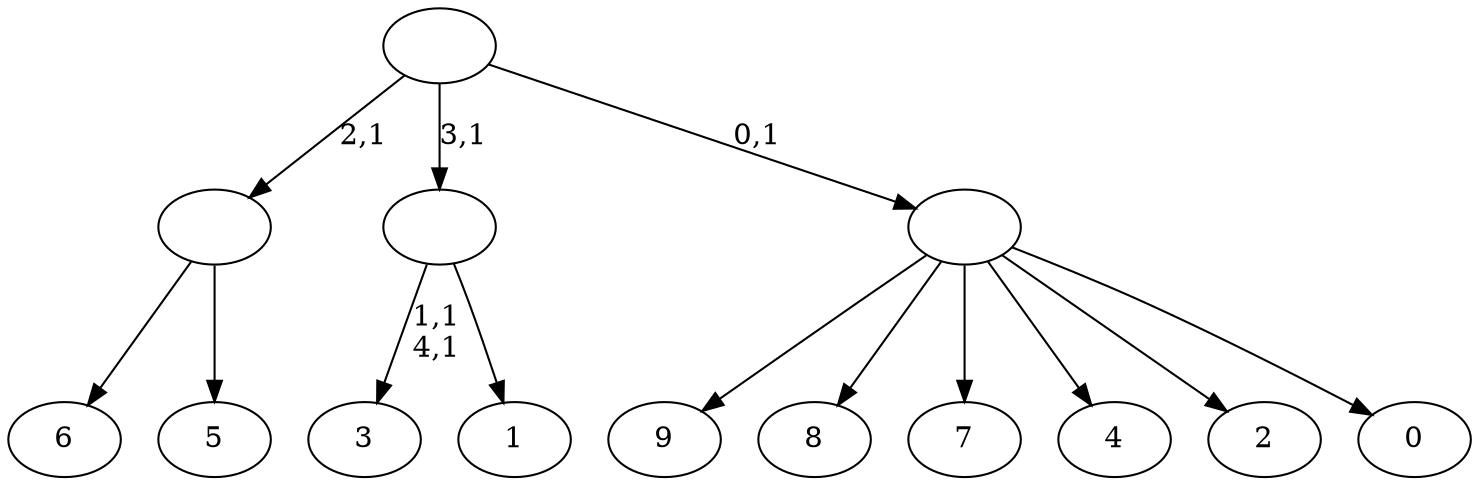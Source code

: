 digraph T {
	15 [label="9"]
	14 [label="8"]
	13 [label="7"]
	12 [label="6"]
	11 [label="5"]
	10 [label=""]
	9 [label="4"]
	8 [label="3"]
	5 [label="2"]
	4 [label="1"]
	3 [label=""]
	2 [label="0"]
	1 [label=""]
	0 [label=""]
	10 -> 12 [label=""]
	10 -> 11 [label=""]
	3 -> 8 [label="1,1\n4,1"]
	3 -> 4 [label=""]
	1 -> 15 [label=""]
	1 -> 14 [label=""]
	1 -> 13 [label=""]
	1 -> 9 [label=""]
	1 -> 5 [label=""]
	1 -> 2 [label=""]
	0 -> 10 [label="2,1"]
	0 -> 3 [label="3,1"]
	0 -> 1 [label="0,1"]
}
